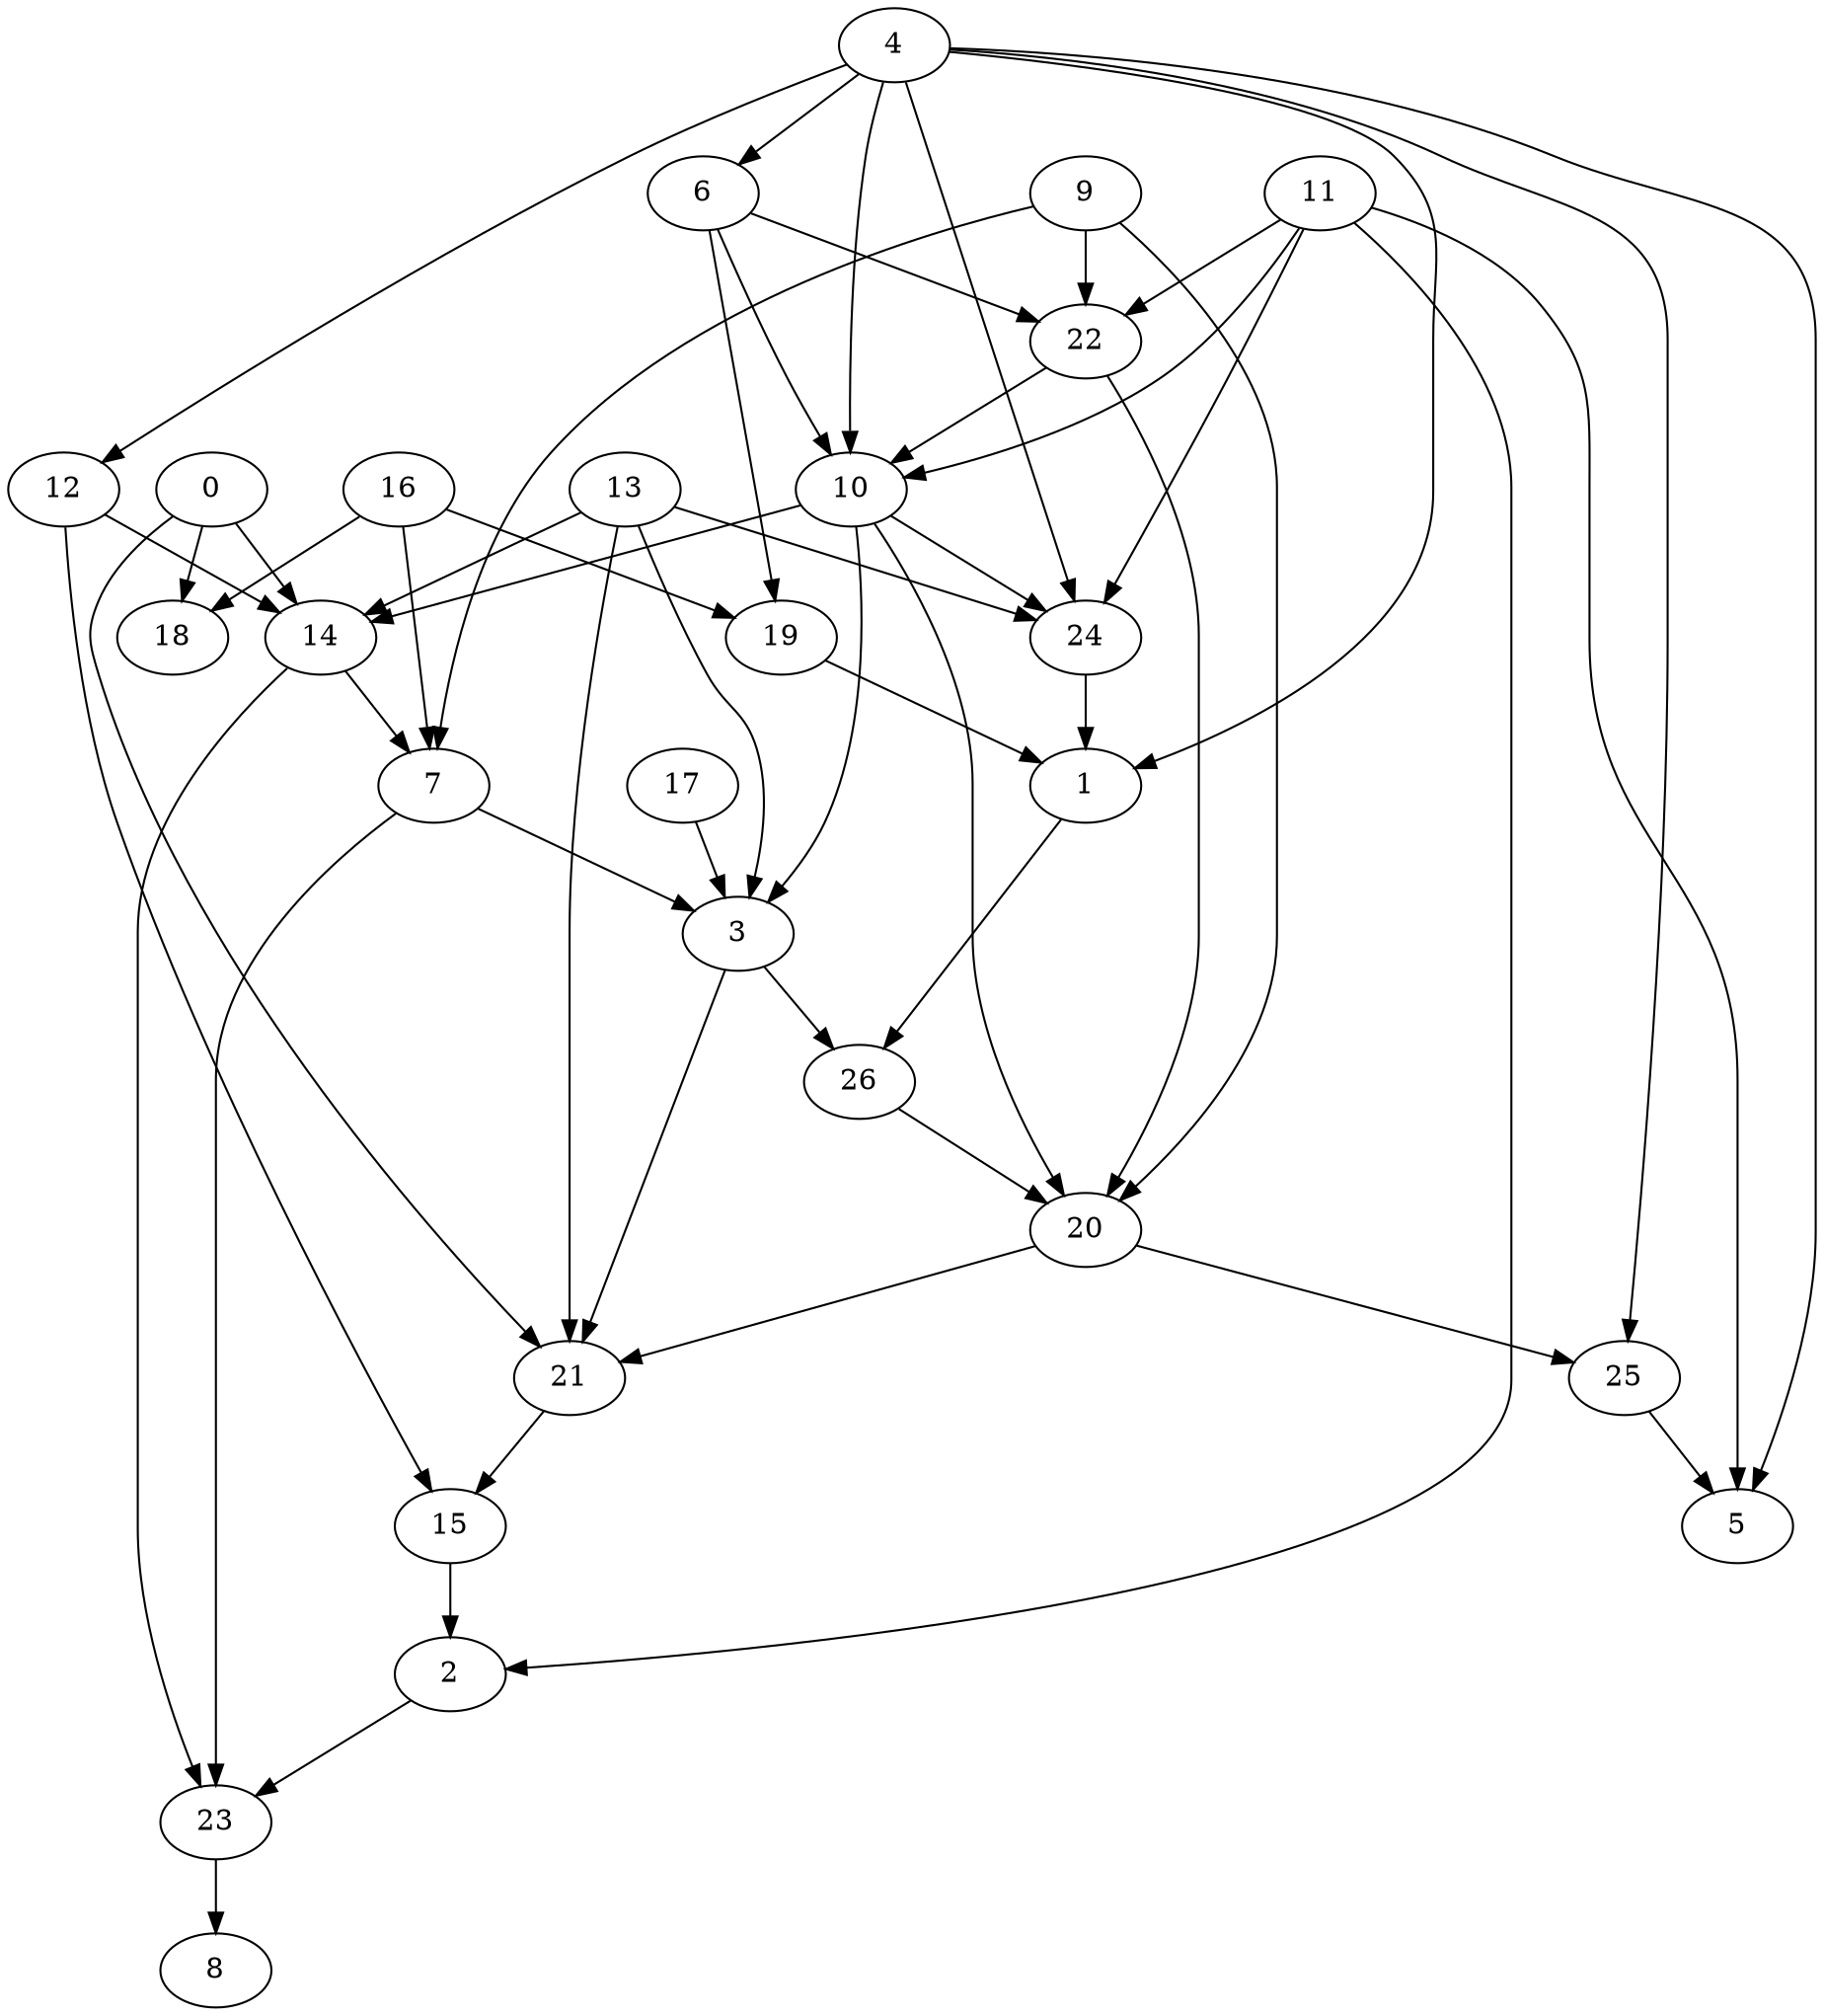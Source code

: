 strict digraph  {
	0	 [pos="0.872956879716,3.00038941467"];
	14	 [pos="0.838330310249,4.00494662644"];
	0 -> 14;
	18	 [pos="2.13015384634,5.03421327379"];
	0 -> 18;
	21	 [pos="0.835002167113,9.00649920483"];
	0 -> 21;
	1	 [pos="1.38456858499,5.49116464889"];
	26	 [pos="1.17485519862,7.00580621825"];
	1 -> 26;
	2	 [pos="1.10751445786,11.0067192805"];
	23	 [pos="1.09006899685,12.0082473253"];
	2 -> 23;
	3	 [pos="0.86051016942,6.00543255217"];
	3 -> 21;
	3 -> 26;
	4	 [pos="1.27974886658,0.0"];
	4 -> 1;
	5	 [pos="1.43257540238,10.0082927977"];
	4 -> 5;
	6	 [pos="1.37992420079,1.00288608015"];
	4 -> 6;
	10	 [pos="1.23171557952,3.00444656247"];
	4 -> 10;
	12	 [pos="1.53430152467,3.00350085269"];
	4 -> 12;
	24	 [pos="1.22191277668,4.17433830844"];
	4 -> 24;
	25	 [pos="1.33402074448,9.00620114729"];
	4 -> 25;
	6 -> 10;
	19	 [pos="1.93178964531,4.4747217729"];
	6 -> 19;
	22	 [pos="1.1552568964,2.00379715652"];
	6 -> 22;
	7	 [pos="1.11830120303,5.00540870316"];
	7 -> 3;
	7 -> 23;
	8	 [pos="1.07231398661,13.0135739042"];
	9	 [pos="0.828026479752,1.00080540689"];
	9 -> 7;
	20	 [pos="1.15325890726,8.0060965853"];
	9 -> 20;
	9 -> 22;
	10 -> 3;
	10 -> 14;
	10 -> 20;
	10 -> 24;
	11	 [pos="1.27501889317,1.00259927558"];
	11 -> 2;
	11 -> 5;
	11 -> 10;
	11 -> 22;
	11 -> 24;
	12 -> 14;
	15	 [pos="1.14525245813,10.0066477455"];
	12 -> 15;
	13	 [pos="0.489608185711,2.99996243579"];
	13 -> 3;
	13 -> 14;
	13 -> 21;
	13 -> 24;
	14 -> 7;
	14 -> 23;
	15 -> 2;
	16	 [pos="2.10386046399,3.46122619697"];
	16 -> 7;
	16 -> 18;
	16 -> 19;
	17	 [pos="0.0,4.99017466663"];
	17 -> 3;
	19 -> 1;
	20 -> 21;
	20 -> 25;
	21 -> 15;
	22 -> 10;
	22 -> 20;
	23 -> 8;
	24 -> 1;
	25 -> 5;
	26 -> 20;
}
